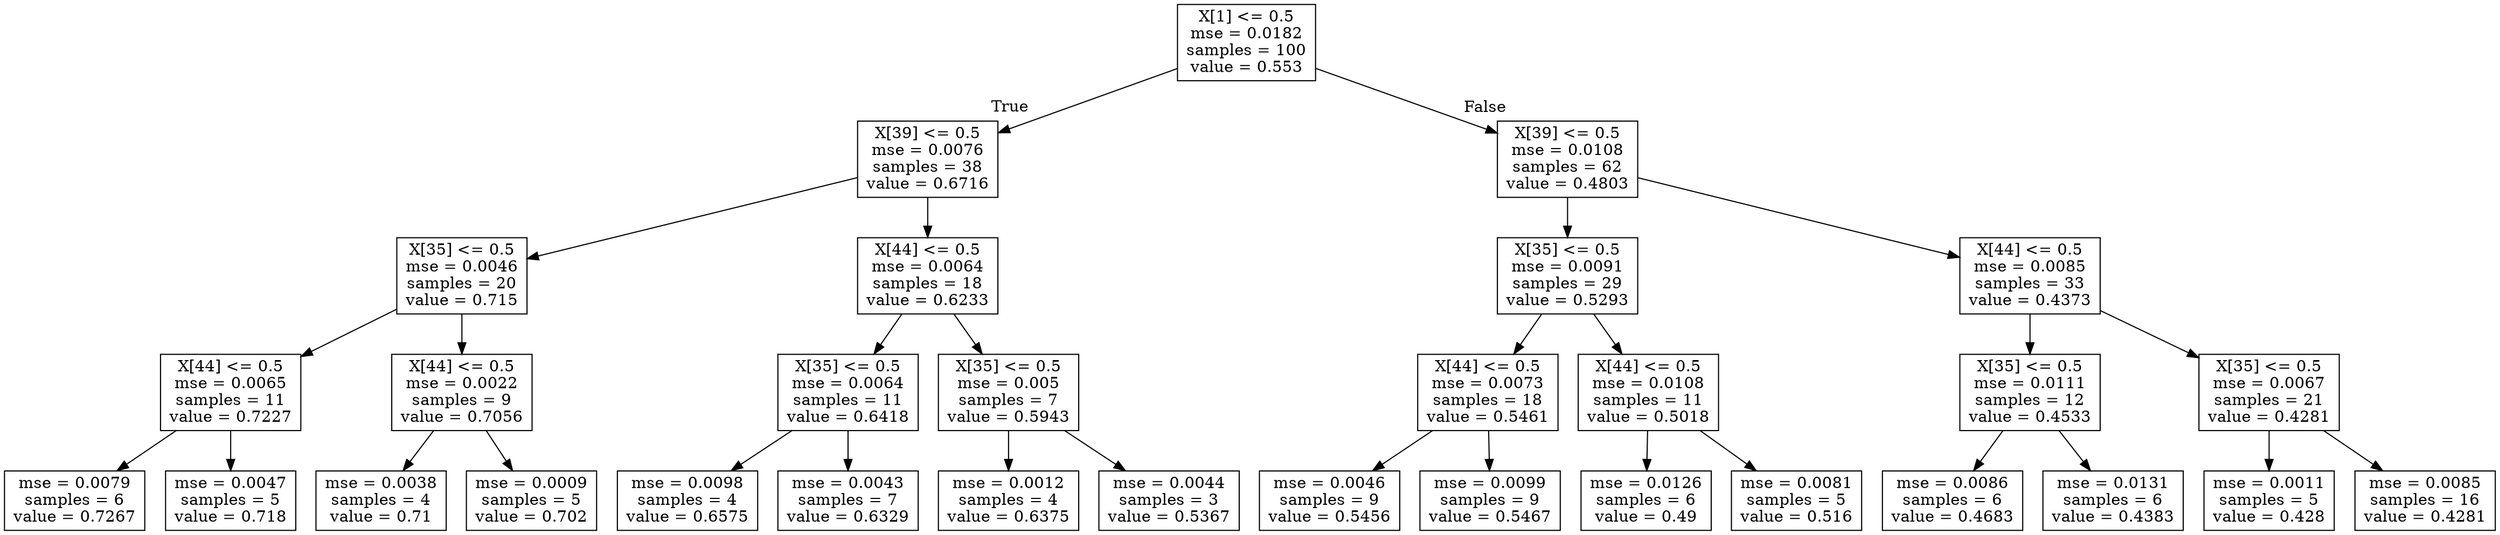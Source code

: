 digraph Tree {
node [shape=box] ;
0 [label="X[1] <= 0.5\nmse = 0.0182\nsamples = 100\nvalue = 0.553"] ;
1 [label="X[39] <= 0.5\nmse = 0.0076\nsamples = 38\nvalue = 0.6716"] ;
0 -> 1 [labeldistance=2.5, labelangle=45, headlabel="True"] ;
2 [label="X[35] <= 0.5\nmse = 0.0046\nsamples = 20\nvalue = 0.715"] ;
1 -> 2 ;
3 [label="X[44] <= 0.5\nmse = 0.0065\nsamples = 11\nvalue = 0.7227"] ;
2 -> 3 ;
4 [label="mse = 0.0079\nsamples = 6\nvalue = 0.7267"] ;
3 -> 4 ;
5 [label="mse = 0.0047\nsamples = 5\nvalue = 0.718"] ;
3 -> 5 ;
6 [label="X[44] <= 0.5\nmse = 0.0022\nsamples = 9\nvalue = 0.7056"] ;
2 -> 6 ;
7 [label="mse = 0.0038\nsamples = 4\nvalue = 0.71"] ;
6 -> 7 ;
8 [label="mse = 0.0009\nsamples = 5\nvalue = 0.702"] ;
6 -> 8 ;
9 [label="X[44] <= 0.5\nmse = 0.0064\nsamples = 18\nvalue = 0.6233"] ;
1 -> 9 ;
10 [label="X[35] <= 0.5\nmse = 0.0064\nsamples = 11\nvalue = 0.6418"] ;
9 -> 10 ;
11 [label="mse = 0.0098\nsamples = 4\nvalue = 0.6575"] ;
10 -> 11 ;
12 [label="mse = 0.0043\nsamples = 7\nvalue = 0.6329"] ;
10 -> 12 ;
13 [label="X[35] <= 0.5\nmse = 0.005\nsamples = 7\nvalue = 0.5943"] ;
9 -> 13 ;
14 [label="mse = 0.0012\nsamples = 4\nvalue = 0.6375"] ;
13 -> 14 ;
15 [label="mse = 0.0044\nsamples = 3\nvalue = 0.5367"] ;
13 -> 15 ;
16 [label="X[39] <= 0.5\nmse = 0.0108\nsamples = 62\nvalue = 0.4803"] ;
0 -> 16 [labeldistance=2.5, labelangle=-45, headlabel="False"] ;
17 [label="X[35] <= 0.5\nmse = 0.0091\nsamples = 29\nvalue = 0.5293"] ;
16 -> 17 ;
18 [label="X[44] <= 0.5\nmse = 0.0073\nsamples = 18\nvalue = 0.5461"] ;
17 -> 18 ;
19 [label="mse = 0.0046\nsamples = 9\nvalue = 0.5456"] ;
18 -> 19 ;
20 [label="mse = 0.0099\nsamples = 9\nvalue = 0.5467"] ;
18 -> 20 ;
21 [label="X[44] <= 0.5\nmse = 0.0108\nsamples = 11\nvalue = 0.5018"] ;
17 -> 21 ;
22 [label="mse = 0.0126\nsamples = 6\nvalue = 0.49"] ;
21 -> 22 ;
23 [label="mse = 0.0081\nsamples = 5\nvalue = 0.516"] ;
21 -> 23 ;
24 [label="X[44] <= 0.5\nmse = 0.0085\nsamples = 33\nvalue = 0.4373"] ;
16 -> 24 ;
25 [label="X[35] <= 0.5\nmse = 0.0111\nsamples = 12\nvalue = 0.4533"] ;
24 -> 25 ;
26 [label="mse = 0.0086\nsamples = 6\nvalue = 0.4683"] ;
25 -> 26 ;
27 [label="mse = 0.0131\nsamples = 6\nvalue = 0.4383"] ;
25 -> 27 ;
28 [label="X[35] <= 0.5\nmse = 0.0067\nsamples = 21\nvalue = 0.4281"] ;
24 -> 28 ;
29 [label="mse = 0.0011\nsamples = 5\nvalue = 0.428"] ;
28 -> 29 ;
30 [label="mse = 0.0085\nsamples = 16\nvalue = 0.4281"] ;
28 -> 30 ;
}